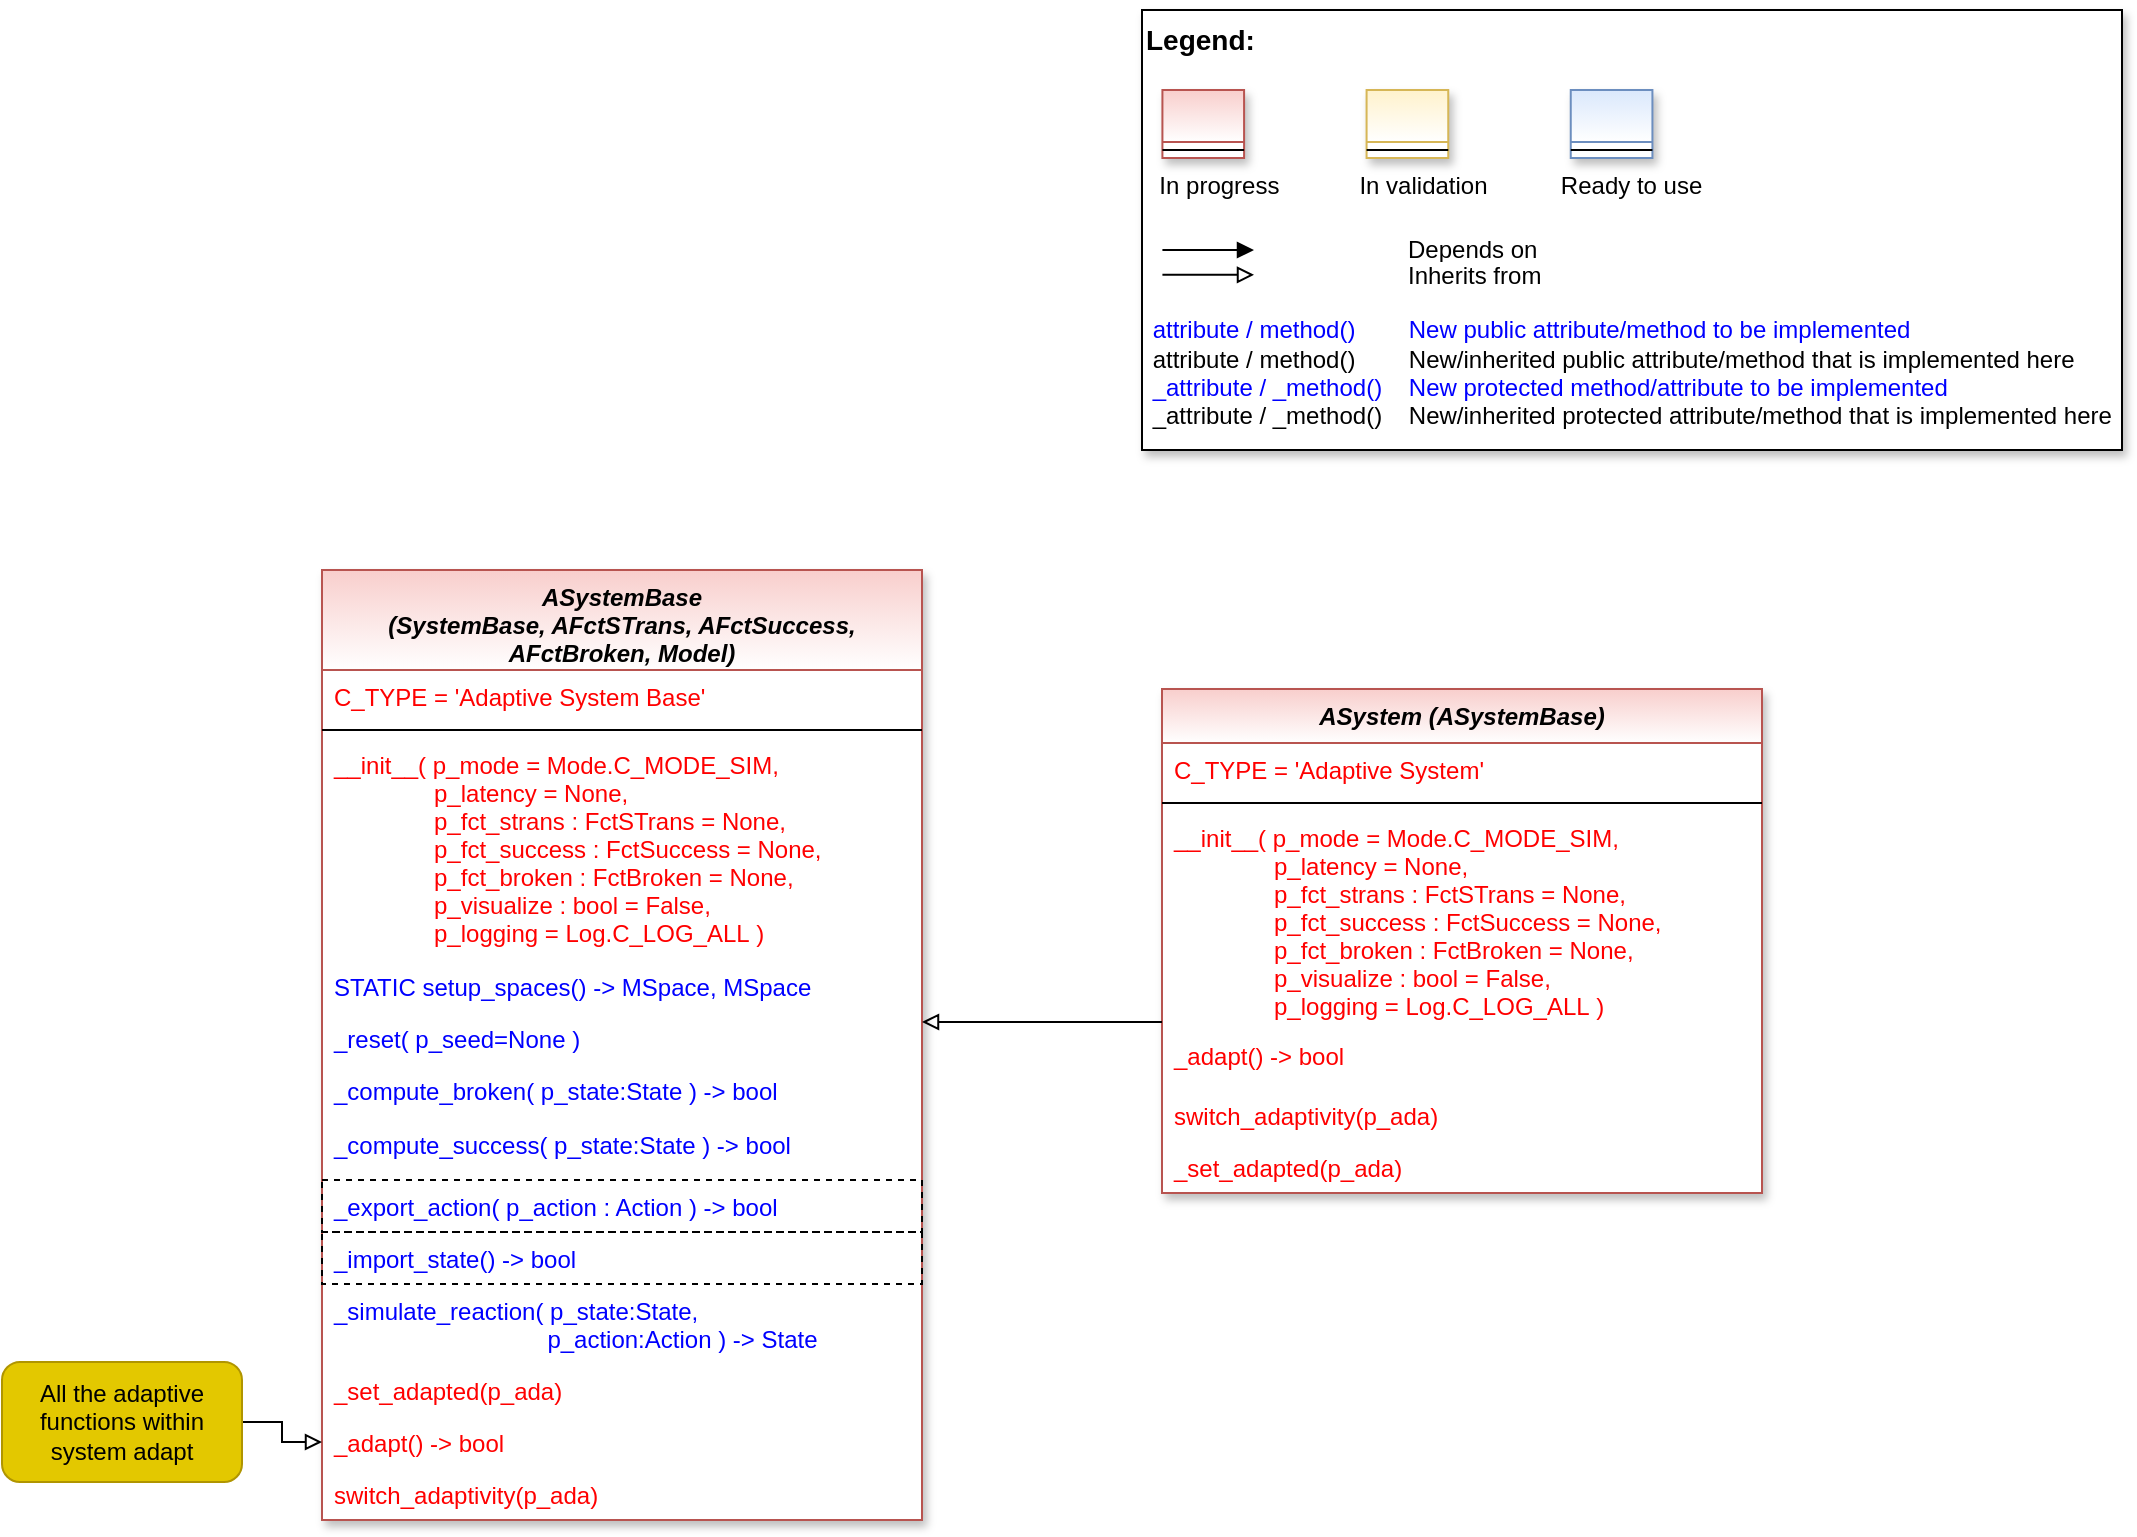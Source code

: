 <mxfile version="20.2.3" type="device"><diagram id="Zi733rjNOypD8WlfXJ94" name="Page-1"><mxGraphModel dx="2076" dy="1282" grid="1" gridSize="10" guides="1" tooltips="1" connect="1" arrows="1" fold="1" page="1" pageScale="1" pageWidth="3300" pageHeight="4681" math="0" shadow="0"><root><mxCell id="0"/><mxCell id="1" parent="0"/><mxCell id="vIotVMpfO327l_Id-lQY-1" value="ASystemBase&#10;(SystemBase, AFctSTrans, AFctSuccess, &#10;AFctBroken, Model)" style="swimlane;fontStyle=3;align=center;verticalAlign=top;childLayout=stackLayout;horizontal=1;startSize=50;horizontalStack=0;resizeParent=1;resizeLast=0;collapsible=1;marginBottom=0;rounded=0;shadow=1;strokeWidth=1;fillColor=#f8cecc;strokeColor=#b85450;swimlaneFillColor=#ffffff;gradientColor=#FFFFFF;" vertex="1" parent="1"><mxGeometry x="690" y="1180" width="300" height="475" as="geometry"><mxRectangle x="230" y="140" width="160" height="26" as="alternateBounds"/></mxGeometry></mxCell><mxCell id="vIotVMpfO327l_Id-lQY-2" value="C_TYPE = 'Adaptive System Base'" style="text;align=left;verticalAlign=top;spacingLeft=4;spacingRight=4;overflow=hidden;rotatable=0;points=[[0,0.5],[1,0.5]];portConstraint=eastwest;fontColor=#FF0000;" vertex="1" parent="vIotVMpfO327l_Id-lQY-1"><mxGeometry y="50" width="300" height="26" as="geometry"/></mxCell><mxCell id="vIotVMpfO327l_Id-lQY-13" value="" style="line;html=1;strokeWidth=1;align=left;verticalAlign=middle;spacingTop=-1;spacingLeft=3;spacingRight=3;rotatable=0;labelPosition=right;points=[];portConstraint=eastwest;" vertex="1" parent="vIotVMpfO327l_Id-lQY-1"><mxGeometry y="76" width="300" height="8" as="geometry"/></mxCell><mxCell id="vIotVMpfO327l_Id-lQY-14" value="__init__( p_mode = Mode.C_MODE_SIM,&#10;               p_latency = None, &#10;               p_fct_strans : FctSTrans = None,&#10;               p_fct_success : FctSuccess = None,&#10;               p_fct_broken : FctBroken = None,&#10;               p_visualize : bool = False,&#10;               p_logging = Log.C_LOG_ALL )" style="text;align=left;verticalAlign=top;spacingLeft=4;spacingRight=4;overflow=hidden;rotatable=0;points=[[0,0.5],[1,0.5]];portConstraint=eastwest;fontColor=#FF0000;" vertex="1" parent="vIotVMpfO327l_Id-lQY-1"><mxGeometry y="84" width="300" height="111" as="geometry"/></mxCell><mxCell id="vIotVMpfO327l_Id-lQY-15" value="STATIC setup_spaces() -&gt; MSpace, MSpace" style="text;align=left;verticalAlign=top;spacingLeft=4;spacingRight=4;overflow=hidden;rotatable=0;points=[[0,0.5],[1,0.5]];portConstraint=eastwest;fontColor=#0000FF;" vertex="1" parent="vIotVMpfO327l_Id-lQY-1"><mxGeometry y="195" width="300" height="26" as="geometry"/></mxCell><mxCell id="vIotVMpfO327l_Id-lQY-23" value="_reset( p_seed=None )" style="text;align=left;verticalAlign=top;spacingLeft=4;spacingRight=4;overflow=hidden;rotatable=0;points=[[0,0.5],[1,0.5]];portConstraint=eastwest;fontColor=#0000FF;" vertex="1" parent="vIotVMpfO327l_Id-lQY-1"><mxGeometry y="221" width="300" height="26" as="geometry"/></mxCell><mxCell id="vIotVMpfO327l_Id-lQY-82" value="_compute_broken( p_state:State ) -&gt; bool" style="text;align=left;verticalAlign=top;spacingLeft=4;spacingRight=4;overflow=hidden;rotatable=0;points=[[0,0.5],[1,0.5]];portConstraint=eastwest;fontColor=#0000FF;" vertex="1" parent="vIotVMpfO327l_Id-lQY-1"><mxGeometry y="247" width="300" height="27" as="geometry"/></mxCell><mxCell id="vIotVMpfO327l_Id-lQY-81" value="_compute_success( p_state:State ) -&gt; bool" style="text;align=left;verticalAlign=top;spacingLeft=4;spacingRight=4;overflow=hidden;rotatable=0;points=[[0,0.5],[1,0.5]];portConstraint=eastwest;fontColor=#0000FF;" vertex="1" parent="vIotVMpfO327l_Id-lQY-1"><mxGeometry y="274" width="300" height="31" as="geometry"/></mxCell><mxCell id="vIotVMpfO327l_Id-lQY-80" value="_export_action( p_action : Action ) -&gt; bool" style="text;align=left;verticalAlign=top;spacingLeft=4;spacingRight=4;overflow=hidden;rotatable=0;points=[[0,0.5],[1,0.5]];portConstraint=eastwest;fontColor=#0000FF;strokeColor=default;dashed=1;" vertex="1" parent="vIotVMpfO327l_Id-lQY-1"><mxGeometry y="305" width="300" height="26" as="geometry"/></mxCell><mxCell id="vIotVMpfO327l_Id-lQY-79" value="_import_state() -&gt; bool" style="text;align=left;verticalAlign=top;spacingLeft=4;spacingRight=4;overflow=hidden;rotatable=0;points=[[0,0.5],[1,0.5]];portConstraint=eastwest;fontColor=#0000FF;strokeColor=default;dashed=1;" vertex="1" parent="vIotVMpfO327l_Id-lQY-1"><mxGeometry y="331" width="300" height="26" as="geometry"/></mxCell><mxCell id="vIotVMpfO327l_Id-lQY-78" value="_simulate_reaction( p_state:State, &#10;                                p_action:Action ) -&gt; State" style="text;align=left;verticalAlign=top;spacingLeft=4;spacingRight=4;overflow=hidden;rotatable=0;points=[[0,0.5],[1,0.5]];portConstraint=eastwest;fontColor=#0000FF;" vertex="1" parent="vIotVMpfO327l_Id-lQY-1"><mxGeometry y="357" width="300" height="40" as="geometry"/></mxCell><mxCell id="vIotVMpfO327l_Id-lQY-44" value="_set_adapted(p_ada)" style="text;align=left;verticalAlign=top;spacingLeft=4;spacingRight=4;overflow=hidden;rotatable=0;points=[[0,0.5],[1,0.5]];portConstraint=eastwest;fontColor=#FF0000;" vertex="1" parent="vIotVMpfO327l_Id-lQY-1"><mxGeometry y="397" width="300" height="26" as="geometry"/></mxCell><mxCell id="vIotVMpfO327l_Id-lQY-46" value="_adapt() -&gt; bool" style="text;align=left;verticalAlign=top;spacingLeft=4;spacingRight=4;overflow=hidden;rotatable=0;points=[[0,0.5],[1,0.5]];portConstraint=eastwest;fontColor=#FF0000;" vertex="1" parent="vIotVMpfO327l_Id-lQY-1"><mxGeometry y="423" width="300" height="26" as="geometry"/></mxCell><mxCell id="vIotVMpfO327l_Id-lQY-84" value="switch_adaptivity(p_ada)" style="text;align=left;verticalAlign=top;spacingLeft=4;spacingRight=4;overflow=hidden;rotatable=0;points=[[0,0.5],[1,0.5]];portConstraint=eastwest;fontColor=#FF0000;" vertex="1" parent="vIotVMpfO327l_Id-lQY-1"><mxGeometry y="449" width="300" height="26" as="geometry"/></mxCell><mxCell id="vIotVMpfO327l_Id-lQY-58" value="ASystem (ASystemBase)" style="swimlane;fontStyle=3;align=center;verticalAlign=top;childLayout=stackLayout;horizontal=1;startSize=27;horizontalStack=0;resizeParent=1;resizeLast=0;collapsible=1;marginBottom=0;rounded=0;shadow=1;strokeWidth=1;fillColor=#f8cecc;strokeColor=#b85450;swimlaneFillColor=#ffffff;gradientColor=#FFFFFF;" vertex="1" parent="1"><mxGeometry x="1110" y="1239.5" width="300" height="252" as="geometry"><mxRectangle x="230" y="140" width="160" height="26" as="alternateBounds"/></mxGeometry></mxCell><mxCell id="vIotVMpfO327l_Id-lQY-59" value="C_TYPE = 'Adaptive System'" style="text;align=left;verticalAlign=top;spacingLeft=4;spacingRight=4;overflow=hidden;rotatable=0;points=[[0,0.5],[1,0.5]];portConstraint=eastwest;fontColor=#FF0000;" vertex="1" parent="vIotVMpfO327l_Id-lQY-58"><mxGeometry y="27" width="300" height="26" as="geometry"/></mxCell><mxCell id="vIotVMpfO327l_Id-lQY-63" value="" style="line;html=1;strokeWidth=1;align=left;verticalAlign=middle;spacingTop=-1;spacingLeft=3;spacingRight=3;rotatable=0;labelPosition=right;points=[];portConstraint=eastwest;" vertex="1" parent="vIotVMpfO327l_Id-lQY-58"><mxGeometry y="53" width="300" height="8" as="geometry"/></mxCell><mxCell id="vIotVMpfO327l_Id-lQY-64" value="__init__( p_mode = Mode.C_MODE_SIM,&#10;               p_latency = None, &#10;               p_fct_strans : FctSTrans = None,&#10;               p_fct_success : FctSuccess = None,&#10;               p_fct_broken : FctBroken = None,&#10;               p_visualize : bool = False,&#10;               p_logging = Log.C_LOG_ALL )" style="text;align=left;verticalAlign=top;spacingLeft=4;spacingRight=4;overflow=hidden;rotatable=0;points=[[0,0.5],[1,0.5]];portConstraint=eastwest;fontColor=#FF0000;" vertex="1" parent="vIotVMpfO327l_Id-lQY-58"><mxGeometry y="61" width="300" height="109" as="geometry"/></mxCell><mxCell id="vIotVMpfO327l_Id-lQY-77" value="_adapt() -&gt; bool" style="text;align=left;verticalAlign=top;spacingLeft=4;spacingRight=4;overflow=hidden;rotatable=0;points=[[0,0.5],[1,0.5]];portConstraint=eastwest;fontColor=#FF0000;" vertex="1" parent="vIotVMpfO327l_Id-lQY-58"><mxGeometry y="170" width="300" height="30" as="geometry"/></mxCell><mxCell id="vIotVMpfO327l_Id-lQY-45" value="switch_adaptivity(p_ada)" style="text;align=left;verticalAlign=top;spacingLeft=4;spacingRight=4;overflow=hidden;rotatable=0;points=[[0,0.5],[1,0.5]];portConstraint=eastwest;fontColor=#FF0000;" vertex="1" parent="vIotVMpfO327l_Id-lQY-58"><mxGeometry y="200" width="300" height="26" as="geometry"/></mxCell><mxCell id="vIotVMpfO327l_Id-lQY-85" value="_set_adapted(p_ada)" style="text;align=left;verticalAlign=top;spacingLeft=4;spacingRight=4;overflow=hidden;rotatable=0;points=[[0,0.5],[1,0.5]];portConstraint=eastwest;fontColor=#FF0000;" vertex="1" parent="vIotVMpfO327l_Id-lQY-58"><mxGeometry y="226" width="300" height="26" as="geometry"/></mxCell><mxCell id="vIotVMpfO327l_Id-lQY-69" style="edgeStyle=orthogonalEdgeStyle;rounded=0;orthogonalLoop=1;jettySize=auto;html=1;fontColor=default;endArrow=block;endFill=0;" edge="1" parent="1" source="vIotVMpfO327l_Id-lQY-64" target="vIotVMpfO327l_Id-lQY-1"><mxGeometry relative="1" as="geometry"><Array as="points"><mxPoint x="1030" y="1406"/><mxPoint x="1030" y="1406"/></Array></mxGeometry></mxCell><mxCell id="vIotVMpfO327l_Id-lQY-87" style="edgeStyle=orthogonalEdgeStyle;rounded=0;orthogonalLoop=1;jettySize=auto;html=1;fontColor=default;endArrow=block;endFill=0;" edge="1" parent="1" source="vIotVMpfO327l_Id-lQY-86" target="vIotVMpfO327l_Id-lQY-46"><mxGeometry relative="1" as="geometry"/></mxCell><mxCell id="vIotVMpfO327l_Id-lQY-86" value="All the adaptive functions within system adapt" style="rounded=1;whiteSpace=wrap;html=1;strokeWidth=1;fillColor=#e3c800;strokeColor=#B09500;fontColor=#000000;" vertex="1" parent="1"><mxGeometry x="530" y="1576" width="120" height="60" as="geometry"/></mxCell><mxCell id="vIotVMpfO327l_Id-lQY-88" value="" style="group" vertex="1" connectable="0" parent="1"><mxGeometry x="1100" y="900" width="490" height="220" as="geometry"/></mxCell><mxCell id="vIotVMpfO327l_Id-lQY-89" value="&lt;font color=&quot;#000000&quot; size=&quot;1&quot;&gt;&lt;b style=&quot;font-size: 14px&quot;&gt;Legend:&lt;br&gt;&lt;/b&gt;&lt;/font&gt;&lt;br&gt;&lt;br&gt;&lt;br&gt;&lt;font color=&quot;#0000ff&quot; style=&quot;font-size: 6px&quot;&gt;&lt;br&gt;&lt;/font&gt;&lt;span style=&quot;color: rgb(0 , 0 , 0)&quot;&gt;&lt;font style=&quot;font-size: 4px&quot;&gt;&amp;nbsp; &amp;nbsp;&lt;/font&gt;&amp;nbsp;In progress&amp;nbsp; &amp;nbsp; &amp;nbsp; &amp;nbsp; &amp;nbsp; &amp;nbsp; In validation&amp;nbsp; &amp;nbsp; &amp;nbsp; &amp;nbsp; &amp;nbsp; &amp;nbsp;Ready to use&lt;/span&gt;&lt;font color=&quot;#000000&quot;&gt;&amp;nbsp;&lt;br&gt;&lt;/font&gt;&lt;font color=&quot;#0000ff&quot;&gt;&lt;br&gt;&lt;br&gt;&lt;br&gt;&lt;br&gt;&amp;nbsp;attribute / method()&amp;nbsp; &amp;nbsp; &amp;nbsp; &amp;nbsp; New public attribute/method to be implemented&lt;/font&gt;&lt;br&gt;&lt;font color=&quot;#000000&quot;&gt;&amp;nbsp;&lt;/font&gt;&lt;font color=&quot;#000000&quot;&gt;attribute / method()&lt;span&gt;&#9;&lt;/span&gt;&amp;nbsp; &amp;nbsp; &amp;nbsp; &amp;nbsp;New/inherited public attribute/method that is implemented here&lt;br&gt;&lt;/font&gt;&lt;font color=&quot;#0000ff&quot;&gt;&amp;nbsp;_attribute /&amp;nbsp;&lt;/font&gt;&lt;font color=&quot;#0000ff&quot;&gt;_method()&amp;nbsp; &amp;nbsp; New protected method/attribute to be implemented&lt;/font&gt;&lt;br&gt;&lt;font color=&quot;#000000&quot;&gt;&amp;nbsp;_attribute / _method()&amp;nbsp; &amp;nbsp; New/inherited protected attribute/method that is implemented here&lt;br&gt;&lt;/font&gt;&lt;font color=&quot;#000000&quot;&gt;&lt;br&gt;&lt;br&gt;&lt;br&gt;&lt;br&gt;&lt;br&gt;&lt;/font&gt;" style="text;html=1;align=left;verticalAlign=top;whiteSpace=wrap;rounded=0;fontColor=#006600;strokeColor=#000000;shadow=1;fillColor=#ffffff;" vertex="1" parent="vIotVMpfO327l_Id-lQY-88"><mxGeometry width="490.0" height="220" as="geometry"/></mxCell><mxCell id="vIotVMpfO327l_Id-lQY-90" value="Depends on" style="endArrow=block;html=1;labelPosition=right;verticalLabelPosition=middle;align=left;verticalAlign=middle;endFill=1;fontSize=12;" edge="1" parent="vIotVMpfO327l_Id-lQY-88"><mxGeometry x="-1623.125" y="-2180" width="51.042" height="50" as="geometry"><mxPoint x="10.208" y="120.003" as="sourcePoint"/><mxPoint x="55.991" y="120.003" as="targetPoint"/><mxPoint x="98" as="offset"/><Array as="points"><mxPoint x="30.625" y="120"/></Array></mxGeometry></mxCell><mxCell id="vIotVMpfO327l_Id-lQY-91" value="Inherits from" style="endArrow=block;html=1;labelPosition=right;verticalLabelPosition=middle;align=left;verticalAlign=middle;endFill=0;fontSize=12;" edge="1" parent="vIotVMpfO327l_Id-lQY-88"><mxGeometry x="-1623.125" y="-2180" width="51.042" height="50" as="geometry"><mxPoint x="10.208" y="132.385" as="sourcePoint"/><mxPoint x="55.991" y="132.385" as="targetPoint"/><mxPoint x="98" y="1" as="offset"/></mxGeometry></mxCell><mxCell id="vIotVMpfO327l_Id-lQY-92" value="" style="swimlane;fontStyle=3;align=center;verticalAlign=top;childLayout=stackLayout;horizontal=1;startSize=26;horizontalStack=0;resizeParent=1;resizeLast=0;collapsible=1;marginBottom=0;rounded=0;shadow=1;strokeWidth=1;fillColor=#f8cecc;strokeColor=#b85450;gradientColor=#ffffff;swimlaneFillColor=#ffffff;" vertex="1" parent="vIotVMpfO327l_Id-lQY-88"><mxGeometry x="10.208" y="40" width="40.833" height="34" as="geometry"><mxRectangle x="230" y="140" width="160" height="26" as="alternateBounds"/></mxGeometry></mxCell><mxCell id="vIotVMpfO327l_Id-lQY-93" value="" style="line;html=1;strokeWidth=1;align=left;verticalAlign=middle;spacingTop=-1;spacingLeft=3;spacingRight=3;rotatable=0;labelPosition=right;points=[];portConstraint=eastwest;" vertex="1" parent="vIotVMpfO327l_Id-lQY-92"><mxGeometry y="26" width="40.833" height="8" as="geometry"/></mxCell><mxCell id="vIotVMpfO327l_Id-lQY-94" value="" style="swimlane;fontStyle=3;align=center;verticalAlign=top;childLayout=stackLayout;horizontal=1;startSize=26;horizontalStack=0;resizeParent=1;resizeLast=0;collapsible=1;marginBottom=0;rounded=0;shadow=1;strokeWidth=1;fillColor=#fff2cc;strokeColor=#d6b656;gradientColor=#ffffff;swimlaneFillColor=#ffffff;" vertex="1" parent="vIotVMpfO327l_Id-lQY-88"><mxGeometry x="112.292" y="40" width="40.833" height="34" as="geometry"><mxRectangle x="230" y="140" width="160" height="26" as="alternateBounds"/></mxGeometry></mxCell><mxCell id="vIotVMpfO327l_Id-lQY-95" value="" style="line;html=1;strokeWidth=1;align=left;verticalAlign=middle;spacingTop=-1;spacingLeft=3;spacingRight=3;rotatable=0;labelPosition=right;points=[];portConstraint=eastwest;" vertex="1" parent="vIotVMpfO327l_Id-lQY-94"><mxGeometry y="26" width="40.833" height="8" as="geometry"/></mxCell><mxCell id="vIotVMpfO327l_Id-lQY-96" value="" style="swimlane;fontStyle=3;align=center;verticalAlign=top;childLayout=stackLayout;horizontal=1;startSize=26;horizontalStack=0;resizeParent=1;resizeLast=0;collapsible=1;marginBottom=0;rounded=0;shadow=1;strokeWidth=1;fillColor=#dae8fc;strokeColor=#6c8ebf;gradientColor=#ffffff;swimlaneFillColor=#ffffff;" vertex="1" parent="vIotVMpfO327l_Id-lQY-88"><mxGeometry x="214.375" y="40" width="40.833" height="34" as="geometry"><mxRectangle x="230" y="140" width="160" height="26" as="alternateBounds"/></mxGeometry></mxCell><mxCell id="vIotVMpfO327l_Id-lQY-97" value="" style="line;html=1;strokeWidth=1;align=left;verticalAlign=middle;spacingTop=-1;spacingLeft=3;spacingRight=3;rotatable=0;labelPosition=right;points=[];portConstraint=eastwest;" vertex="1" parent="vIotVMpfO327l_Id-lQY-96"><mxGeometry y="26" width="40.833" height="8" as="geometry"/></mxCell></root></mxGraphModel></diagram></mxfile>